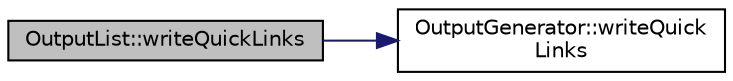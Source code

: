 digraph "OutputList::writeQuickLinks"
{
 // LATEX_PDF_SIZE
  edge [fontname="Helvetica",fontsize="10",labelfontname="Helvetica",labelfontsize="10"];
  node [fontname="Helvetica",fontsize="10",shape=record];
  rankdir="LR";
  Node1 [label="OutputList::writeQuickLinks",height=0.2,width=0.4,color="black", fillcolor="grey75", style="filled", fontcolor="black",tooltip=" "];
  Node1 -> Node2 [color="midnightblue",fontsize="10",style="solid",fontname="Helvetica"];
  Node2 [label="OutputGenerator::writeQuick\lLinks",height=0.2,width=0.4,color="black", fillcolor="white", style="filled",URL="$classOutputGenerator.html#a36cfbbc9043e88b2514cf94349774558",tooltip=" "];
}

